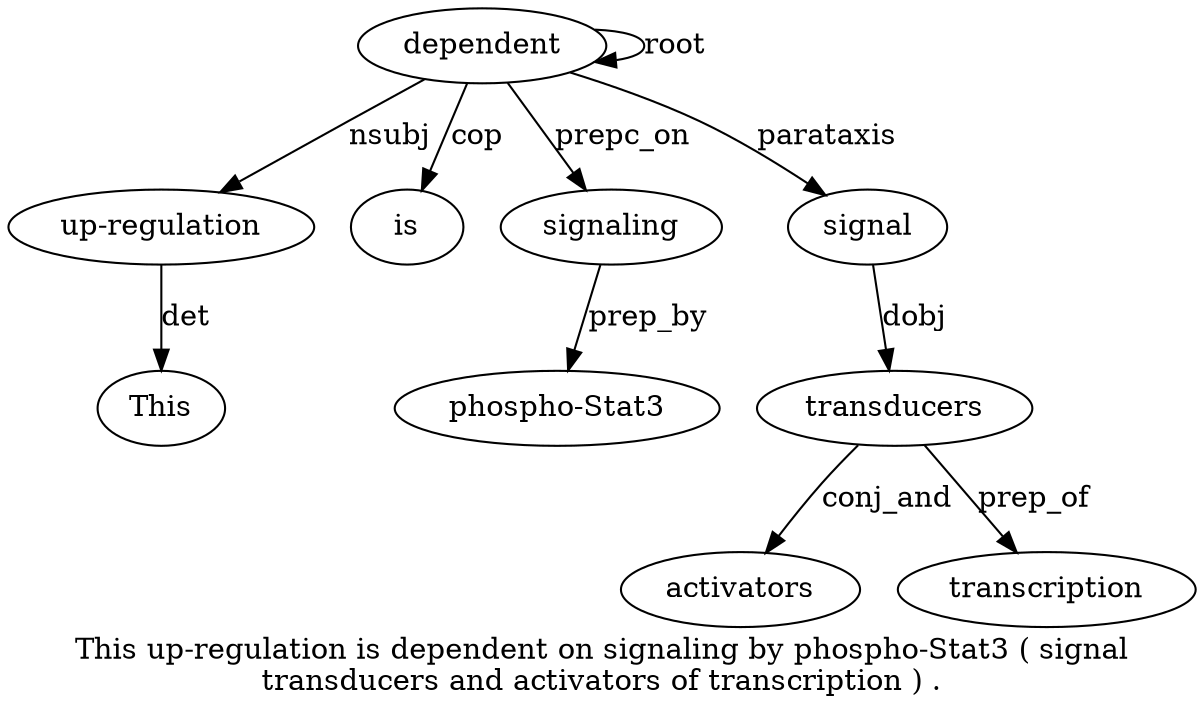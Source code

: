 digraph "This up-regulation is dependent on signaling by phospho-Stat3 ( signal transducers and activators of transcription ) ." {
label="This up-regulation is dependent on signaling by phospho-Stat3 ( signal
transducers and activators of transcription ) .";
"up-regulation2" [style=filled, fillcolor=white, label="up-regulation"];
This1 [style=filled, fillcolor=white, label=This];
"up-regulation2" -> This1  [label=det];
dependent4 [style=filled, fillcolor=white, label=dependent];
dependent4 -> "up-regulation2"  [label=nsubj];
is3 [style=filled, fillcolor=white, label=is];
dependent4 -> is3  [label=cop];
dependent4 -> dependent4  [label=root];
signaling6 [style=filled, fillcolor=white, label=signaling];
dependent4 -> signaling6  [label=prepc_on];
"phospho-Stat38" [style=filled, fillcolor=white, label="phospho-Stat3"];
signaling6 -> "phospho-Stat38"  [label=prep_by];
signal10 [style=filled, fillcolor=white, label=signal];
dependent4 -> signal10  [label=parataxis];
transducers11 [style=filled, fillcolor=white, label=transducers];
signal10 -> transducers11  [label=dobj];
activators13 [style=filled, fillcolor=white, label=activators];
transducers11 -> activators13  [label=conj_and];
transcription15 [style=filled, fillcolor=white, label=transcription];
transducers11 -> transcription15  [label=prep_of];
}
